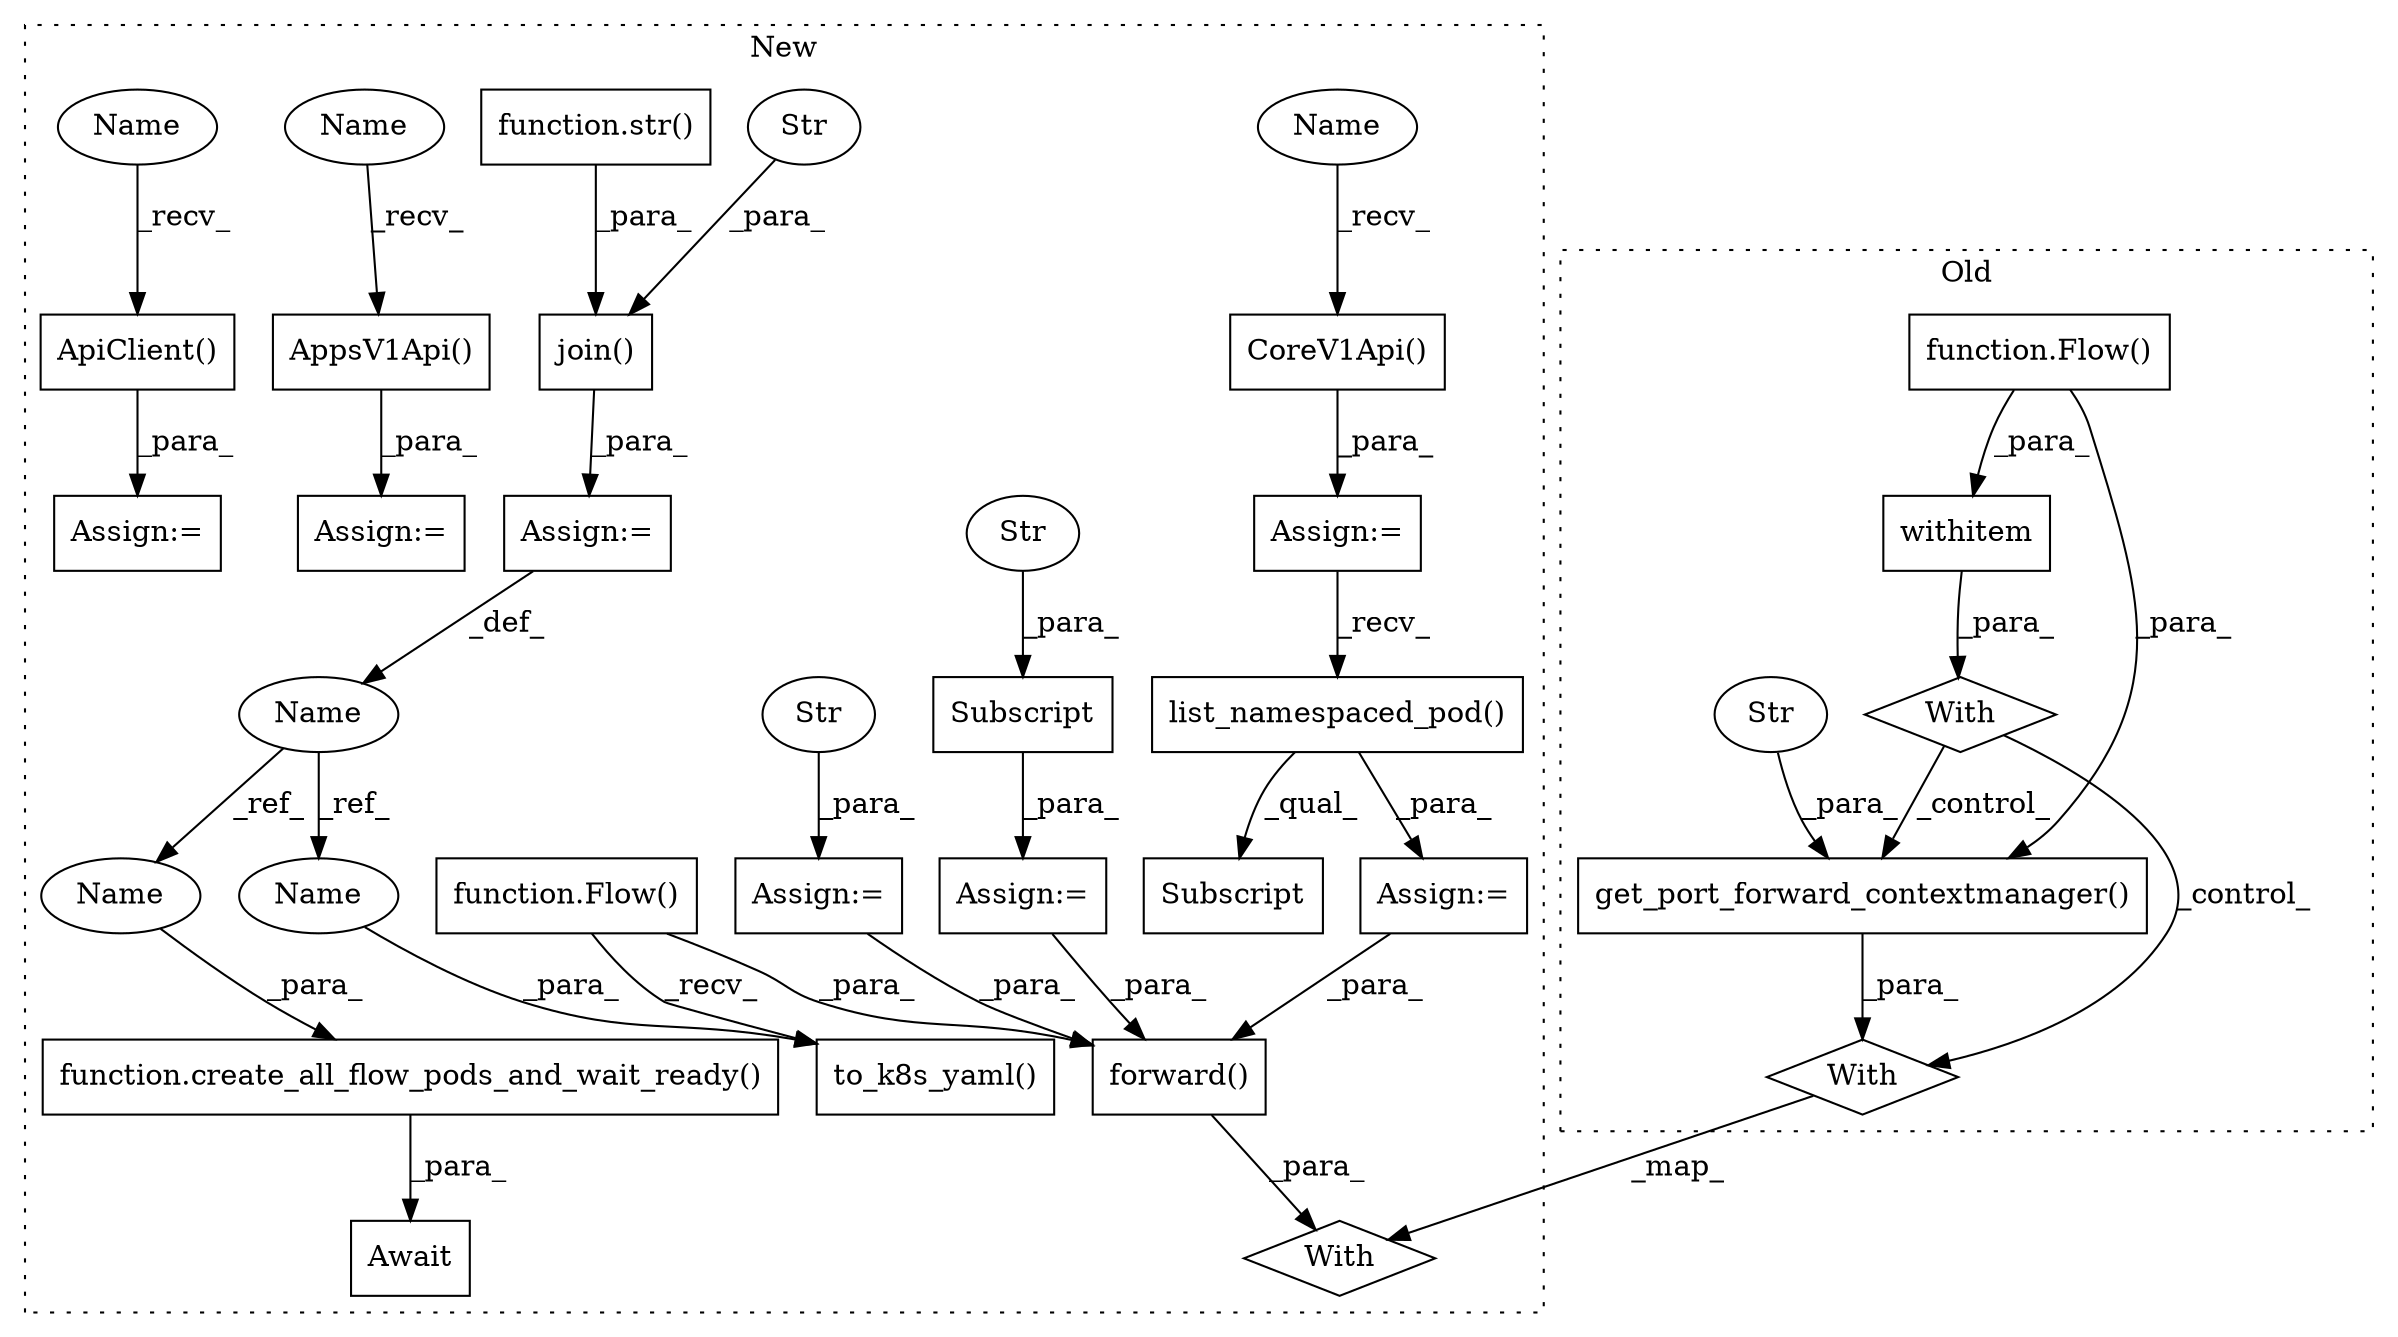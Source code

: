 digraph G {
subgraph cluster0 {
1 [label="With" a="39" s="9258,9267" l="5,10" shape="diamond"];
3 [label="withitem" a="49" s="9263" l="4" shape="box"];
7 [label="function.Flow()" a="75" s="8943" l="179" shape="box"];
9 [label="get_port_forward_contextmanager()" a="75" s="9282,9398" l="62,10" shape="box"];
10 [label="Str" a="66" s="9344" l="36" shape="ellipse"];
16 [label="With" a="39" s="9277,9298" l="5,189" shape="diamond"];
label = "Old";
style="dotted";
}
subgraph cluster1 {
2 [label="function.str()" a="75" s="12406,12416" l="4,1" shape="box"];
4 [label="Assign:=" a="68" s="12390" l="3" shape="box"];
5 [label="join()" a="75" s="12393,12434" l="13,1" shape="box"];
6 [label="Str" a="66" s="12419" l="15" shape="ellipse"];
8 [label="Await" a="70" s="12738" l="6" shape="box"];
11 [label="function.create_all_flow_pods_and_wait_ready()" a="75" s="12744,12798" l="45,131" shape="box"];
12 [label="Name" a="87" s="12381" l="9" shape="ellipse"];
13 [label="to_k8s_yaml()" a="75" s="12495,12521" l="17,26" shape="box"];
14 [label="function.Flow()" a="75" s="12217" l="45" shape="box"];
15 [label="With" a="39" s="13259,13275" l="5,110" shape="diamond"];
17 [label="CoreV1Api()" a="75" s="12637" l="39" shape="box"];
18 [label="AppsV1Api()" a="75" s="12694" l="39" shape="box"];
19 [label="Subscript" a="63" s="13036,0" l="122,0" shape="box"];
20 [label="ApiClient()" a="75" s="12600" l="18" shape="box"];
21 [label="Assign:=" a="68" s="12634" l="3" shape="box"];
22 [label="Assign:=" a="68" s="12691" l="3" shape="box"];
23 [label="Assign:=" a="68" s="12597" l="3" shape="box"];
24 [label="Assign:=" a="68" s="13023" l="3" shape="box"];
25 [label="Assign:=" a="68" s="12449" l="3" shape="box"];
26 [label="Str" a="66" s="12452" l="38" shape="ellipse"];
27 [label="Assign:=" a="68" s="13203" l="3" shape="box"];
28 [label="Subscript" a="63" s="13206,0" l="24,0" shape="box"];
29 [label="Str" a="66" s="13217" l="12" shape="ellipse"];
30 [label="list_namespaced_pod()" a="75" s="13036" l="104" shape="box"];
31 [label="forward()" a="75" s="13264,13369" l="29,6" shape="box"];
32 [label="Name" a="87" s="12637" l="6" shape="ellipse"];
33 [label="Name" a="87" s="12694" l="6" shape="ellipse"];
34 [label="Name" a="87" s="12600" l="6" shape="ellipse"];
35 [label="Name" a="87" s="12512" l="9" shape="ellipse"];
36 [label="Name" a="87" s="12789" l="9" shape="ellipse"];
label = "New";
style="dotted";
}
1 -> 9 [label="_control_"];
1 -> 16 [label="_control_"];
2 -> 5 [label="_para_"];
3 -> 1 [label="_para_"];
4 -> 12 [label="_def_"];
5 -> 4 [label="_para_"];
6 -> 5 [label="_para_"];
7 -> 9 [label="_para_"];
7 -> 3 [label="_para_"];
9 -> 16 [label="_para_"];
10 -> 9 [label="_para_"];
11 -> 8 [label="_para_"];
12 -> 35 [label="_ref_"];
12 -> 36 [label="_ref_"];
14 -> 31 [label="_para_"];
14 -> 13 [label="_recv_"];
16 -> 15 [label="_map_"];
17 -> 21 [label="_para_"];
18 -> 22 [label="_para_"];
20 -> 23 [label="_para_"];
21 -> 30 [label="_recv_"];
24 -> 31 [label="_para_"];
25 -> 31 [label="_para_"];
26 -> 25 [label="_para_"];
27 -> 31 [label="_para_"];
28 -> 27 [label="_para_"];
29 -> 28 [label="_para_"];
30 -> 24 [label="_para_"];
30 -> 19 [label="_qual_"];
31 -> 15 [label="_para_"];
32 -> 17 [label="_recv_"];
33 -> 18 [label="_recv_"];
34 -> 20 [label="_recv_"];
35 -> 13 [label="_para_"];
36 -> 11 [label="_para_"];
}